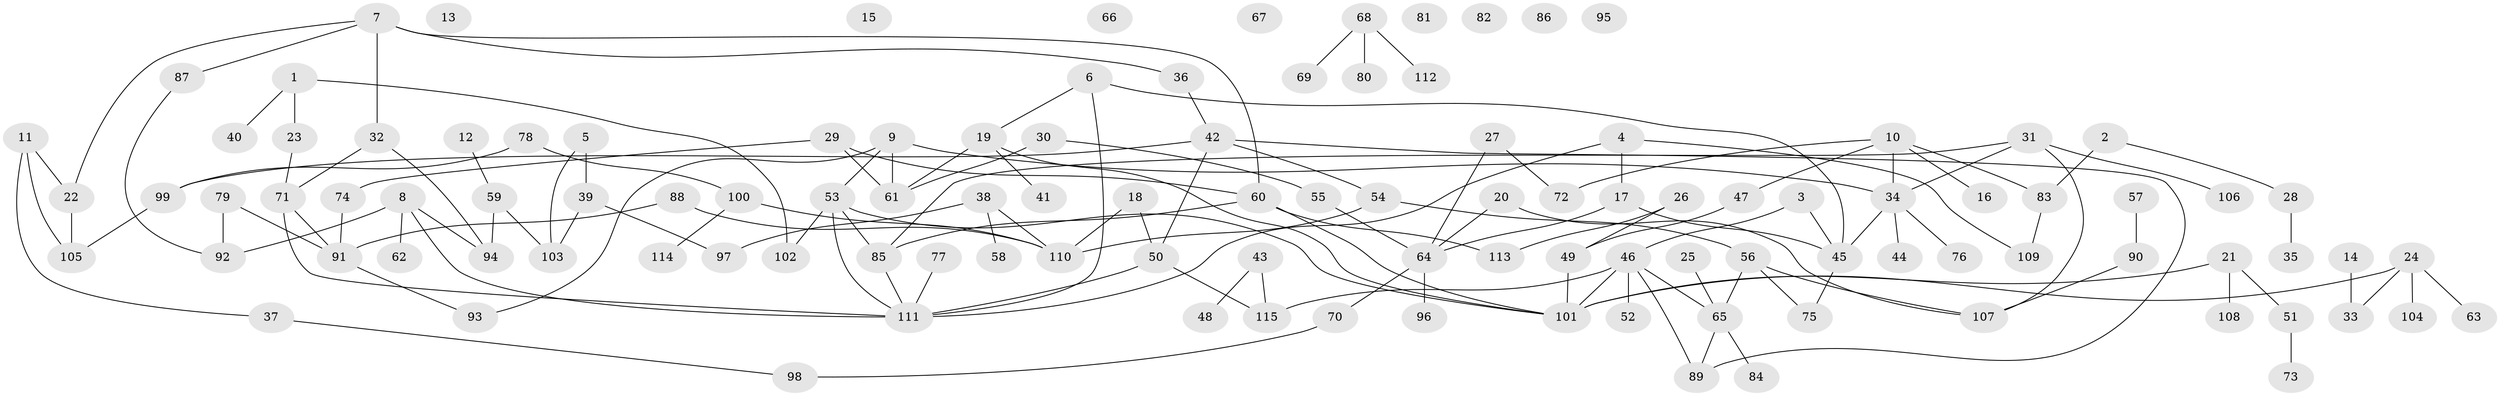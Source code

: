 // coarse degree distribution, {1: 0.1780821917808219, 2: 0.3287671232876712, 3: 0.2191780821917808, 5: 0.1232876712328767, 4: 0.0821917808219178, 6: 0.0136986301369863, 7: 0.0547945205479452}
// Generated by graph-tools (version 1.1) at 2025/35/03/04/25 23:35:50]
// undirected, 115 vertices, 142 edges
graph export_dot {
  node [color=gray90,style=filled];
  1;
  2;
  3;
  4;
  5;
  6;
  7;
  8;
  9;
  10;
  11;
  12;
  13;
  14;
  15;
  16;
  17;
  18;
  19;
  20;
  21;
  22;
  23;
  24;
  25;
  26;
  27;
  28;
  29;
  30;
  31;
  32;
  33;
  34;
  35;
  36;
  37;
  38;
  39;
  40;
  41;
  42;
  43;
  44;
  45;
  46;
  47;
  48;
  49;
  50;
  51;
  52;
  53;
  54;
  55;
  56;
  57;
  58;
  59;
  60;
  61;
  62;
  63;
  64;
  65;
  66;
  67;
  68;
  69;
  70;
  71;
  72;
  73;
  74;
  75;
  76;
  77;
  78;
  79;
  80;
  81;
  82;
  83;
  84;
  85;
  86;
  87;
  88;
  89;
  90;
  91;
  92;
  93;
  94;
  95;
  96;
  97;
  98;
  99;
  100;
  101;
  102;
  103;
  104;
  105;
  106;
  107;
  108;
  109;
  110;
  111;
  112;
  113;
  114;
  115;
  1 -- 23;
  1 -- 40;
  1 -- 102;
  2 -- 28;
  2 -- 83;
  3 -- 45;
  3 -- 46;
  4 -- 17;
  4 -- 109;
  4 -- 111;
  5 -- 39;
  5 -- 103;
  6 -- 19;
  6 -- 45;
  6 -- 111;
  7 -- 22;
  7 -- 32;
  7 -- 36;
  7 -- 60;
  7 -- 87;
  8 -- 62;
  8 -- 92;
  8 -- 94;
  8 -- 111;
  9 -- 34;
  9 -- 53;
  9 -- 61;
  9 -- 93;
  10 -- 16;
  10 -- 34;
  10 -- 47;
  10 -- 72;
  10 -- 83;
  11 -- 22;
  11 -- 37;
  11 -- 105;
  12 -- 59;
  14 -- 33;
  17 -- 45;
  17 -- 64;
  18 -- 50;
  18 -- 110;
  19 -- 41;
  19 -- 61;
  19 -- 101;
  20 -- 64;
  20 -- 107;
  21 -- 51;
  21 -- 101;
  21 -- 108;
  22 -- 105;
  23 -- 71;
  24 -- 33;
  24 -- 63;
  24 -- 101;
  24 -- 104;
  25 -- 65;
  26 -- 49;
  26 -- 113;
  27 -- 64;
  27 -- 72;
  28 -- 35;
  29 -- 60;
  29 -- 61;
  29 -- 74;
  30 -- 55;
  30 -- 61;
  31 -- 34;
  31 -- 85;
  31 -- 106;
  31 -- 107;
  32 -- 71;
  32 -- 94;
  34 -- 44;
  34 -- 45;
  34 -- 76;
  36 -- 42;
  37 -- 98;
  38 -- 58;
  38 -- 97;
  38 -- 110;
  39 -- 97;
  39 -- 103;
  42 -- 50;
  42 -- 54;
  42 -- 89;
  42 -- 99;
  43 -- 48;
  43 -- 115;
  45 -- 75;
  46 -- 52;
  46 -- 65;
  46 -- 89;
  46 -- 101;
  46 -- 115;
  47 -- 49;
  49 -- 101;
  50 -- 111;
  50 -- 115;
  51 -- 73;
  53 -- 85;
  53 -- 101;
  53 -- 102;
  53 -- 111;
  54 -- 56;
  54 -- 110;
  55 -- 64;
  56 -- 65;
  56 -- 75;
  56 -- 107;
  57 -- 90;
  59 -- 94;
  59 -- 103;
  60 -- 85;
  60 -- 101;
  60 -- 113;
  64 -- 70;
  64 -- 96;
  65 -- 84;
  65 -- 89;
  68 -- 69;
  68 -- 80;
  68 -- 112;
  70 -- 98;
  71 -- 91;
  71 -- 111;
  74 -- 91;
  77 -- 111;
  78 -- 99;
  78 -- 100;
  79 -- 91;
  79 -- 92;
  83 -- 109;
  85 -- 111;
  87 -- 92;
  88 -- 91;
  88 -- 110;
  90 -- 107;
  91 -- 93;
  99 -- 105;
  100 -- 110;
  100 -- 114;
}
